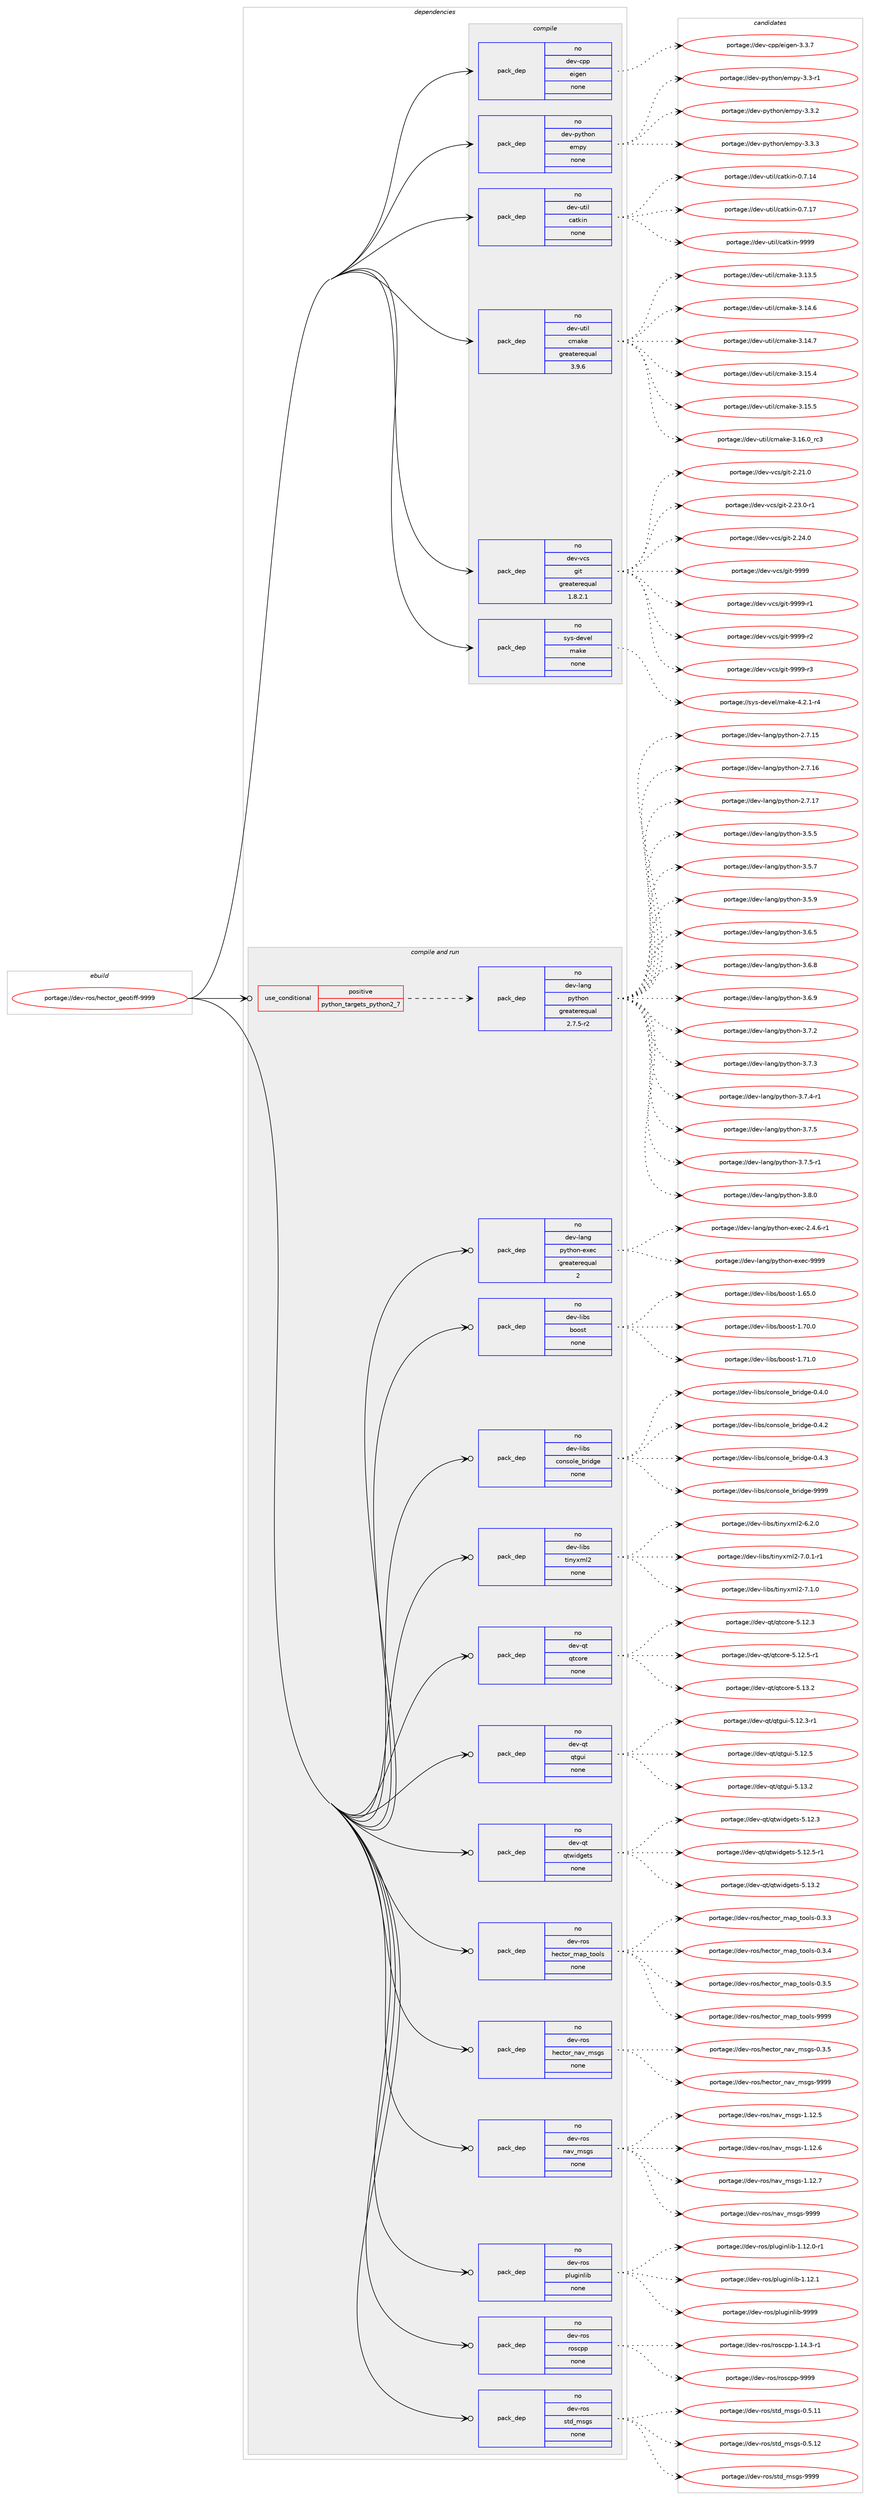 digraph prolog {

# *************
# Graph options
# *************

newrank=true;
concentrate=true;
compound=true;
graph [rankdir=LR,fontname=Helvetica,fontsize=10,ranksep=1.5];#, ranksep=2.5, nodesep=0.2];
edge  [arrowhead=vee];
node  [fontname=Helvetica,fontsize=10];

# **********
# The ebuild
# **********

subgraph cluster_leftcol {
color=gray;
rank=same;
label=<<i>ebuild</i>>;
id [label="portage://dev-ros/hector_geotiff-9999", color=red, width=4, href="../dev-ros/hector_geotiff-9999.svg"];
}

# ****************
# The dependencies
# ****************

subgraph cluster_midcol {
color=gray;
label=<<i>dependencies</i>>;
subgraph cluster_compile {
fillcolor="#eeeeee";
style=filled;
label=<<i>compile</i>>;
subgraph pack142354 {
dependency188537 [label=<<TABLE BORDER="0" CELLBORDER="1" CELLSPACING="0" CELLPADDING="4" WIDTH="220"><TR><TD ROWSPAN="6" CELLPADDING="30">pack_dep</TD></TR><TR><TD WIDTH="110">no</TD></TR><TR><TD>dev-cpp</TD></TR><TR><TD>eigen</TD></TR><TR><TD>none</TD></TR><TR><TD></TD></TR></TABLE>>, shape=none, color=blue];
}
id:e -> dependency188537:w [weight=20,style="solid",arrowhead="vee"];
subgraph pack142355 {
dependency188538 [label=<<TABLE BORDER="0" CELLBORDER="1" CELLSPACING="0" CELLPADDING="4" WIDTH="220"><TR><TD ROWSPAN="6" CELLPADDING="30">pack_dep</TD></TR><TR><TD WIDTH="110">no</TD></TR><TR><TD>dev-python</TD></TR><TR><TD>empy</TD></TR><TR><TD>none</TD></TR><TR><TD></TD></TR></TABLE>>, shape=none, color=blue];
}
id:e -> dependency188538:w [weight=20,style="solid",arrowhead="vee"];
subgraph pack142356 {
dependency188539 [label=<<TABLE BORDER="0" CELLBORDER="1" CELLSPACING="0" CELLPADDING="4" WIDTH="220"><TR><TD ROWSPAN="6" CELLPADDING="30">pack_dep</TD></TR><TR><TD WIDTH="110">no</TD></TR><TR><TD>dev-util</TD></TR><TR><TD>catkin</TD></TR><TR><TD>none</TD></TR><TR><TD></TD></TR></TABLE>>, shape=none, color=blue];
}
id:e -> dependency188539:w [weight=20,style="solid",arrowhead="vee"];
subgraph pack142357 {
dependency188540 [label=<<TABLE BORDER="0" CELLBORDER="1" CELLSPACING="0" CELLPADDING="4" WIDTH="220"><TR><TD ROWSPAN="6" CELLPADDING="30">pack_dep</TD></TR><TR><TD WIDTH="110">no</TD></TR><TR><TD>dev-util</TD></TR><TR><TD>cmake</TD></TR><TR><TD>greaterequal</TD></TR><TR><TD>3.9.6</TD></TR></TABLE>>, shape=none, color=blue];
}
id:e -> dependency188540:w [weight=20,style="solid",arrowhead="vee"];
subgraph pack142358 {
dependency188541 [label=<<TABLE BORDER="0" CELLBORDER="1" CELLSPACING="0" CELLPADDING="4" WIDTH="220"><TR><TD ROWSPAN="6" CELLPADDING="30">pack_dep</TD></TR><TR><TD WIDTH="110">no</TD></TR><TR><TD>dev-vcs</TD></TR><TR><TD>git</TD></TR><TR><TD>greaterequal</TD></TR><TR><TD>1.8.2.1</TD></TR></TABLE>>, shape=none, color=blue];
}
id:e -> dependency188541:w [weight=20,style="solid",arrowhead="vee"];
subgraph pack142359 {
dependency188542 [label=<<TABLE BORDER="0" CELLBORDER="1" CELLSPACING="0" CELLPADDING="4" WIDTH="220"><TR><TD ROWSPAN="6" CELLPADDING="30">pack_dep</TD></TR><TR><TD WIDTH="110">no</TD></TR><TR><TD>sys-devel</TD></TR><TR><TD>make</TD></TR><TR><TD>none</TD></TR><TR><TD></TD></TR></TABLE>>, shape=none, color=blue];
}
id:e -> dependency188542:w [weight=20,style="solid",arrowhead="vee"];
}
subgraph cluster_compileandrun {
fillcolor="#eeeeee";
style=filled;
label=<<i>compile and run</i>>;
subgraph cond42757 {
dependency188543 [label=<<TABLE BORDER="0" CELLBORDER="1" CELLSPACING="0" CELLPADDING="4"><TR><TD ROWSPAN="3" CELLPADDING="10">use_conditional</TD></TR><TR><TD>positive</TD></TR><TR><TD>python_targets_python2_7</TD></TR></TABLE>>, shape=none, color=red];
subgraph pack142360 {
dependency188544 [label=<<TABLE BORDER="0" CELLBORDER="1" CELLSPACING="0" CELLPADDING="4" WIDTH="220"><TR><TD ROWSPAN="6" CELLPADDING="30">pack_dep</TD></TR><TR><TD WIDTH="110">no</TD></TR><TR><TD>dev-lang</TD></TR><TR><TD>python</TD></TR><TR><TD>greaterequal</TD></TR><TR><TD>2.7.5-r2</TD></TR></TABLE>>, shape=none, color=blue];
}
dependency188543:e -> dependency188544:w [weight=20,style="dashed",arrowhead="vee"];
}
id:e -> dependency188543:w [weight=20,style="solid",arrowhead="odotvee"];
subgraph pack142361 {
dependency188545 [label=<<TABLE BORDER="0" CELLBORDER="1" CELLSPACING="0" CELLPADDING="4" WIDTH="220"><TR><TD ROWSPAN="6" CELLPADDING="30">pack_dep</TD></TR><TR><TD WIDTH="110">no</TD></TR><TR><TD>dev-lang</TD></TR><TR><TD>python-exec</TD></TR><TR><TD>greaterequal</TD></TR><TR><TD>2</TD></TR></TABLE>>, shape=none, color=blue];
}
id:e -> dependency188545:w [weight=20,style="solid",arrowhead="odotvee"];
subgraph pack142362 {
dependency188546 [label=<<TABLE BORDER="0" CELLBORDER="1" CELLSPACING="0" CELLPADDING="4" WIDTH="220"><TR><TD ROWSPAN="6" CELLPADDING="30">pack_dep</TD></TR><TR><TD WIDTH="110">no</TD></TR><TR><TD>dev-libs</TD></TR><TR><TD>boost</TD></TR><TR><TD>none</TD></TR><TR><TD></TD></TR></TABLE>>, shape=none, color=blue];
}
id:e -> dependency188546:w [weight=20,style="solid",arrowhead="odotvee"];
subgraph pack142363 {
dependency188547 [label=<<TABLE BORDER="0" CELLBORDER="1" CELLSPACING="0" CELLPADDING="4" WIDTH="220"><TR><TD ROWSPAN="6" CELLPADDING="30">pack_dep</TD></TR><TR><TD WIDTH="110">no</TD></TR><TR><TD>dev-libs</TD></TR><TR><TD>console_bridge</TD></TR><TR><TD>none</TD></TR><TR><TD></TD></TR></TABLE>>, shape=none, color=blue];
}
id:e -> dependency188547:w [weight=20,style="solid",arrowhead="odotvee"];
subgraph pack142364 {
dependency188548 [label=<<TABLE BORDER="0" CELLBORDER="1" CELLSPACING="0" CELLPADDING="4" WIDTH="220"><TR><TD ROWSPAN="6" CELLPADDING="30">pack_dep</TD></TR><TR><TD WIDTH="110">no</TD></TR><TR><TD>dev-libs</TD></TR><TR><TD>tinyxml2</TD></TR><TR><TD>none</TD></TR><TR><TD></TD></TR></TABLE>>, shape=none, color=blue];
}
id:e -> dependency188548:w [weight=20,style="solid",arrowhead="odotvee"];
subgraph pack142365 {
dependency188549 [label=<<TABLE BORDER="0" CELLBORDER="1" CELLSPACING="0" CELLPADDING="4" WIDTH="220"><TR><TD ROWSPAN="6" CELLPADDING="30">pack_dep</TD></TR><TR><TD WIDTH="110">no</TD></TR><TR><TD>dev-qt</TD></TR><TR><TD>qtcore</TD></TR><TR><TD>none</TD></TR><TR><TD></TD></TR></TABLE>>, shape=none, color=blue];
}
id:e -> dependency188549:w [weight=20,style="solid",arrowhead="odotvee"];
subgraph pack142366 {
dependency188550 [label=<<TABLE BORDER="0" CELLBORDER="1" CELLSPACING="0" CELLPADDING="4" WIDTH="220"><TR><TD ROWSPAN="6" CELLPADDING="30">pack_dep</TD></TR><TR><TD WIDTH="110">no</TD></TR><TR><TD>dev-qt</TD></TR><TR><TD>qtgui</TD></TR><TR><TD>none</TD></TR><TR><TD></TD></TR></TABLE>>, shape=none, color=blue];
}
id:e -> dependency188550:w [weight=20,style="solid",arrowhead="odotvee"];
subgraph pack142367 {
dependency188551 [label=<<TABLE BORDER="0" CELLBORDER="1" CELLSPACING="0" CELLPADDING="4" WIDTH="220"><TR><TD ROWSPAN="6" CELLPADDING="30">pack_dep</TD></TR><TR><TD WIDTH="110">no</TD></TR><TR><TD>dev-qt</TD></TR><TR><TD>qtwidgets</TD></TR><TR><TD>none</TD></TR><TR><TD></TD></TR></TABLE>>, shape=none, color=blue];
}
id:e -> dependency188551:w [weight=20,style="solid",arrowhead="odotvee"];
subgraph pack142368 {
dependency188552 [label=<<TABLE BORDER="0" CELLBORDER="1" CELLSPACING="0" CELLPADDING="4" WIDTH="220"><TR><TD ROWSPAN="6" CELLPADDING="30">pack_dep</TD></TR><TR><TD WIDTH="110">no</TD></TR><TR><TD>dev-ros</TD></TR><TR><TD>hector_map_tools</TD></TR><TR><TD>none</TD></TR><TR><TD></TD></TR></TABLE>>, shape=none, color=blue];
}
id:e -> dependency188552:w [weight=20,style="solid",arrowhead="odotvee"];
subgraph pack142369 {
dependency188553 [label=<<TABLE BORDER="0" CELLBORDER="1" CELLSPACING="0" CELLPADDING="4" WIDTH="220"><TR><TD ROWSPAN="6" CELLPADDING="30">pack_dep</TD></TR><TR><TD WIDTH="110">no</TD></TR><TR><TD>dev-ros</TD></TR><TR><TD>hector_nav_msgs</TD></TR><TR><TD>none</TD></TR><TR><TD></TD></TR></TABLE>>, shape=none, color=blue];
}
id:e -> dependency188553:w [weight=20,style="solid",arrowhead="odotvee"];
subgraph pack142370 {
dependency188554 [label=<<TABLE BORDER="0" CELLBORDER="1" CELLSPACING="0" CELLPADDING="4" WIDTH="220"><TR><TD ROWSPAN="6" CELLPADDING="30">pack_dep</TD></TR><TR><TD WIDTH="110">no</TD></TR><TR><TD>dev-ros</TD></TR><TR><TD>nav_msgs</TD></TR><TR><TD>none</TD></TR><TR><TD></TD></TR></TABLE>>, shape=none, color=blue];
}
id:e -> dependency188554:w [weight=20,style="solid",arrowhead="odotvee"];
subgraph pack142371 {
dependency188555 [label=<<TABLE BORDER="0" CELLBORDER="1" CELLSPACING="0" CELLPADDING="4" WIDTH="220"><TR><TD ROWSPAN="6" CELLPADDING="30">pack_dep</TD></TR><TR><TD WIDTH="110">no</TD></TR><TR><TD>dev-ros</TD></TR><TR><TD>pluginlib</TD></TR><TR><TD>none</TD></TR><TR><TD></TD></TR></TABLE>>, shape=none, color=blue];
}
id:e -> dependency188555:w [weight=20,style="solid",arrowhead="odotvee"];
subgraph pack142372 {
dependency188556 [label=<<TABLE BORDER="0" CELLBORDER="1" CELLSPACING="0" CELLPADDING="4" WIDTH="220"><TR><TD ROWSPAN="6" CELLPADDING="30">pack_dep</TD></TR><TR><TD WIDTH="110">no</TD></TR><TR><TD>dev-ros</TD></TR><TR><TD>roscpp</TD></TR><TR><TD>none</TD></TR><TR><TD></TD></TR></TABLE>>, shape=none, color=blue];
}
id:e -> dependency188556:w [weight=20,style="solid",arrowhead="odotvee"];
subgraph pack142373 {
dependency188557 [label=<<TABLE BORDER="0" CELLBORDER="1" CELLSPACING="0" CELLPADDING="4" WIDTH="220"><TR><TD ROWSPAN="6" CELLPADDING="30">pack_dep</TD></TR><TR><TD WIDTH="110">no</TD></TR><TR><TD>dev-ros</TD></TR><TR><TD>std_msgs</TD></TR><TR><TD>none</TD></TR><TR><TD></TD></TR></TABLE>>, shape=none, color=blue];
}
id:e -> dependency188557:w [weight=20,style="solid",arrowhead="odotvee"];
}
subgraph cluster_run {
fillcolor="#eeeeee";
style=filled;
label=<<i>run</i>>;
}
}

# **************
# The candidates
# **************

subgraph cluster_choices {
rank=same;
color=gray;
label=<<i>candidates</i>>;

subgraph choice142354 {
color=black;
nodesep=1;
choiceportage100101118459911211247101105103101110455146514655 [label="portage://dev-cpp/eigen-3.3.7", color=red, width=4,href="../dev-cpp/eigen-3.3.7.svg"];
dependency188537:e -> choiceportage100101118459911211247101105103101110455146514655:w [style=dotted,weight="100"];
}
subgraph choice142355 {
color=black;
nodesep=1;
choiceportage1001011184511212111610411111047101109112121455146514511449 [label="portage://dev-python/empy-3.3-r1", color=red, width=4,href="../dev-python/empy-3.3-r1.svg"];
choiceportage1001011184511212111610411111047101109112121455146514650 [label="portage://dev-python/empy-3.3.2", color=red, width=4,href="../dev-python/empy-3.3.2.svg"];
choiceportage1001011184511212111610411111047101109112121455146514651 [label="portage://dev-python/empy-3.3.3", color=red, width=4,href="../dev-python/empy-3.3.3.svg"];
dependency188538:e -> choiceportage1001011184511212111610411111047101109112121455146514511449:w [style=dotted,weight="100"];
dependency188538:e -> choiceportage1001011184511212111610411111047101109112121455146514650:w [style=dotted,weight="100"];
dependency188538:e -> choiceportage1001011184511212111610411111047101109112121455146514651:w [style=dotted,weight="100"];
}
subgraph choice142356 {
color=black;
nodesep=1;
choiceportage1001011184511711610510847999711610710511045484655464952 [label="portage://dev-util/catkin-0.7.14", color=red, width=4,href="../dev-util/catkin-0.7.14.svg"];
choiceportage1001011184511711610510847999711610710511045484655464955 [label="portage://dev-util/catkin-0.7.17", color=red, width=4,href="../dev-util/catkin-0.7.17.svg"];
choiceportage100101118451171161051084799971161071051104557575757 [label="portage://dev-util/catkin-9999", color=red, width=4,href="../dev-util/catkin-9999.svg"];
dependency188539:e -> choiceportage1001011184511711610510847999711610710511045484655464952:w [style=dotted,weight="100"];
dependency188539:e -> choiceportage1001011184511711610510847999711610710511045484655464955:w [style=dotted,weight="100"];
dependency188539:e -> choiceportage100101118451171161051084799971161071051104557575757:w [style=dotted,weight="100"];
}
subgraph choice142357 {
color=black;
nodesep=1;
choiceportage1001011184511711610510847991099710710145514649514653 [label="portage://dev-util/cmake-3.13.5", color=red, width=4,href="../dev-util/cmake-3.13.5.svg"];
choiceportage1001011184511711610510847991099710710145514649524654 [label="portage://dev-util/cmake-3.14.6", color=red, width=4,href="../dev-util/cmake-3.14.6.svg"];
choiceportage1001011184511711610510847991099710710145514649524655 [label="portage://dev-util/cmake-3.14.7", color=red, width=4,href="../dev-util/cmake-3.14.7.svg"];
choiceportage1001011184511711610510847991099710710145514649534652 [label="portage://dev-util/cmake-3.15.4", color=red, width=4,href="../dev-util/cmake-3.15.4.svg"];
choiceportage1001011184511711610510847991099710710145514649534653 [label="portage://dev-util/cmake-3.15.5", color=red, width=4,href="../dev-util/cmake-3.15.5.svg"];
choiceportage1001011184511711610510847991099710710145514649544648951149951 [label="portage://dev-util/cmake-3.16.0_rc3", color=red, width=4,href="../dev-util/cmake-3.16.0_rc3.svg"];
dependency188540:e -> choiceportage1001011184511711610510847991099710710145514649514653:w [style=dotted,weight="100"];
dependency188540:e -> choiceportage1001011184511711610510847991099710710145514649524654:w [style=dotted,weight="100"];
dependency188540:e -> choiceportage1001011184511711610510847991099710710145514649524655:w [style=dotted,weight="100"];
dependency188540:e -> choiceportage1001011184511711610510847991099710710145514649534652:w [style=dotted,weight="100"];
dependency188540:e -> choiceportage1001011184511711610510847991099710710145514649534653:w [style=dotted,weight="100"];
dependency188540:e -> choiceportage1001011184511711610510847991099710710145514649544648951149951:w [style=dotted,weight="100"];
}
subgraph choice142358 {
color=black;
nodesep=1;
choiceportage10010111845118991154710310511645504650494648 [label="portage://dev-vcs/git-2.21.0", color=red, width=4,href="../dev-vcs/git-2.21.0.svg"];
choiceportage100101118451189911547103105116455046505146484511449 [label="portage://dev-vcs/git-2.23.0-r1", color=red, width=4,href="../dev-vcs/git-2.23.0-r1.svg"];
choiceportage10010111845118991154710310511645504650524648 [label="portage://dev-vcs/git-2.24.0", color=red, width=4,href="../dev-vcs/git-2.24.0.svg"];
choiceportage1001011184511899115471031051164557575757 [label="portage://dev-vcs/git-9999", color=red, width=4,href="../dev-vcs/git-9999.svg"];
choiceportage10010111845118991154710310511645575757574511449 [label="portage://dev-vcs/git-9999-r1", color=red, width=4,href="../dev-vcs/git-9999-r1.svg"];
choiceportage10010111845118991154710310511645575757574511450 [label="portage://dev-vcs/git-9999-r2", color=red, width=4,href="../dev-vcs/git-9999-r2.svg"];
choiceportage10010111845118991154710310511645575757574511451 [label="portage://dev-vcs/git-9999-r3", color=red, width=4,href="../dev-vcs/git-9999-r3.svg"];
dependency188541:e -> choiceportage10010111845118991154710310511645504650494648:w [style=dotted,weight="100"];
dependency188541:e -> choiceportage100101118451189911547103105116455046505146484511449:w [style=dotted,weight="100"];
dependency188541:e -> choiceportage10010111845118991154710310511645504650524648:w [style=dotted,weight="100"];
dependency188541:e -> choiceportage1001011184511899115471031051164557575757:w [style=dotted,weight="100"];
dependency188541:e -> choiceportage10010111845118991154710310511645575757574511449:w [style=dotted,weight="100"];
dependency188541:e -> choiceportage10010111845118991154710310511645575757574511450:w [style=dotted,weight="100"];
dependency188541:e -> choiceportage10010111845118991154710310511645575757574511451:w [style=dotted,weight="100"];
}
subgraph choice142359 {
color=black;
nodesep=1;
choiceportage1151211154510010111810110847109971071014552465046494511452 [label="portage://sys-devel/make-4.2.1-r4", color=red, width=4,href="../sys-devel/make-4.2.1-r4.svg"];
dependency188542:e -> choiceportage1151211154510010111810110847109971071014552465046494511452:w [style=dotted,weight="100"];
}
subgraph choice142360 {
color=black;
nodesep=1;
choiceportage10010111845108971101034711212111610411111045504655464953 [label="portage://dev-lang/python-2.7.15", color=red, width=4,href="../dev-lang/python-2.7.15.svg"];
choiceportage10010111845108971101034711212111610411111045504655464954 [label="portage://dev-lang/python-2.7.16", color=red, width=4,href="../dev-lang/python-2.7.16.svg"];
choiceportage10010111845108971101034711212111610411111045504655464955 [label="portage://dev-lang/python-2.7.17", color=red, width=4,href="../dev-lang/python-2.7.17.svg"];
choiceportage100101118451089711010347112121116104111110455146534653 [label="portage://dev-lang/python-3.5.5", color=red, width=4,href="../dev-lang/python-3.5.5.svg"];
choiceportage100101118451089711010347112121116104111110455146534655 [label="portage://dev-lang/python-3.5.7", color=red, width=4,href="../dev-lang/python-3.5.7.svg"];
choiceportage100101118451089711010347112121116104111110455146534657 [label="portage://dev-lang/python-3.5.9", color=red, width=4,href="../dev-lang/python-3.5.9.svg"];
choiceportage100101118451089711010347112121116104111110455146544653 [label="portage://dev-lang/python-3.6.5", color=red, width=4,href="../dev-lang/python-3.6.5.svg"];
choiceportage100101118451089711010347112121116104111110455146544656 [label="portage://dev-lang/python-3.6.8", color=red, width=4,href="../dev-lang/python-3.6.8.svg"];
choiceportage100101118451089711010347112121116104111110455146544657 [label="portage://dev-lang/python-3.6.9", color=red, width=4,href="../dev-lang/python-3.6.9.svg"];
choiceportage100101118451089711010347112121116104111110455146554650 [label="portage://dev-lang/python-3.7.2", color=red, width=4,href="../dev-lang/python-3.7.2.svg"];
choiceportage100101118451089711010347112121116104111110455146554651 [label="portage://dev-lang/python-3.7.3", color=red, width=4,href="../dev-lang/python-3.7.3.svg"];
choiceportage1001011184510897110103471121211161041111104551465546524511449 [label="portage://dev-lang/python-3.7.4-r1", color=red, width=4,href="../dev-lang/python-3.7.4-r1.svg"];
choiceportage100101118451089711010347112121116104111110455146554653 [label="portage://dev-lang/python-3.7.5", color=red, width=4,href="../dev-lang/python-3.7.5.svg"];
choiceportage1001011184510897110103471121211161041111104551465546534511449 [label="portage://dev-lang/python-3.7.5-r1", color=red, width=4,href="../dev-lang/python-3.7.5-r1.svg"];
choiceportage100101118451089711010347112121116104111110455146564648 [label="portage://dev-lang/python-3.8.0", color=red, width=4,href="../dev-lang/python-3.8.0.svg"];
dependency188544:e -> choiceportage10010111845108971101034711212111610411111045504655464953:w [style=dotted,weight="100"];
dependency188544:e -> choiceportage10010111845108971101034711212111610411111045504655464954:w [style=dotted,weight="100"];
dependency188544:e -> choiceportage10010111845108971101034711212111610411111045504655464955:w [style=dotted,weight="100"];
dependency188544:e -> choiceportage100101118451089711010347112121116104111110455146534653:w [style=dotted,weight="100"];
dependency188544:e -> choiceportage100101118451089711010347112121116104111110455146534655:w [style=dotted,weight="100"];
dependency188544:e -> choiceportage100101118451089711010347112121116104111110455146534657:w [style=dotted,weight="100"];
dependency188544:e -> choiceportage100101118451089711010347112121116104111110455146544653:w [style=dotted,weight="100"];
dependency188544:e -> choiceportage100101118451089711010347112121116104111110455146544656:w [style=dotted,weight="100"];
dependency188544:e -> choiceportage100101118451089711010347112121116104111110455146544657:w [style=dotted,weight="100"];
dependency188544:e -> choiceportage100101118451089711010347112121116104111110455146554650:w [style=dotted,weight="100"];
dependency188544:e -> choiceportage100101118451089711010347112121116104111110455146554651:w [style=dotted,weight="100"];
dependency188544:e -> choiceportage1001011184510897110103471121211161041111104551465546524511449:w [style=dotted,weight="100"];
dependency188544:e -> choiceportage100101118451089711010347112121116104111110455146554653:w [style=dotted,weight="100"];
dependency188544:e -> choiceportage1001011184510897110103471121211161041111104551465546534511449:w [style=dotted,weight="100"];
dependency188544:e -> choiceportage100101118451089711010347112121116104111110455146564648:w [style=dotted,weight="100"];
}
subgraph choice142361 {
color=black;
nodesep=1;
choiceportage10010111845108971101034711212111610411111045101120101994550465246544511449 [label="portage://dev-lang/python-exec-2.4.6-r1", color=red, width=4,href="../dev-lang/python-exec-2.4.6-r1.svg"];
choiceportage10010111845108971101034711212111610411111045101120101994557575757 [label="portage://dev-lang/python-exec-9999", color=red, width=4,href="../dev-lang/python-exec-9999.svg"];
dependency188545:e -> choiceportage10010111845108971101034711212111610411111045101120101994550465246544511449:w [style=dotted,weight="100"];
dependency188545:e -> choiceportage10010111845108971101034711212111610411111045101120101994557575757:w [style=dotted,weight="100"];
}
subgraph choice142362 {
color=black;
nodesep=1;
choiceportage1001011184510810598115479811111111511645494654534648 [label="portage://dev-libs/boost-1.65.0", color=red, width=4,href="../dev-libs/boost-1.65.0.svg"];
choiceportage1001011184510810598115479811111111511645494655484648 [label="portage://dev-libs/boost-1.70.0", color=red, width=4,href="../dev-libs/boost-1.70.0.svg"];
choiceportage1001011184510810598115479811111111511645494655494648 [label="portage://dev-libs/boost-1.71.0", color=red, width=4,href="../dev-libs/boost-1.71.0.svg"];
dependency188546:e -> choiceportage1001011184510810598115479811111111511645494654534648:w [style=dotted,weight="100"];
dependency188546:e -> choiceportage1001011184510810598115479811111111511645494655484648:w [style=dotted,weight="100"];
dependency188546:e -> choiceportage1001011184510810598115479811111111511645494655494648:w [style=dotted,weight="100"];
}
subgraph choice142363 {
color=black;
nodesep=1;
choiceportage100101118451081059811547991111101151111081019598114105100103101454846524648 [label="portage://dev-libs/console_bridge-0.4.0", color=red, width=4,href="../dev-libs/console_bridge-0.4.0.svg"];
choiceportage100101118451081059811547991111101151111081019598114105100103101454846524650 [label="portage://dev-libs/console_bridge-0.4.2", color=red, width=4,href="../dev-libs/console_bridge-0.4.2.svg"];
choiceportage100101118451081059811547991111101151111081019598114105100103101454846524651 [label="portage://dev-libs/console_bridge-0.4.3", color=red, width=4,href="../dev-libs/console_bridge-0.4.3.svg"];
choiceportage1001011184510810598115479911111011511110810195981141051001031014557575757 [label="portage://dev-libs/console_bridge-9999", color=red, width=4,href="../dev-libs/console_bridge-9999.svg"];
dependency188547:e -> choiceportage100101118451081059811547991111101151111081019598114105100103101454846524648:w [style=dotted,weight="100"];
dependency188547:e -> choiceportage100101118451081059811547991111101151111081019598114105100103101454846524650:w [style=dotted,weight="100"];
dependency188547:e -> choiceportage100101118451081059811547991111101151111081019598114105100103101454846524651:w [style=dotted,weight="100"];
dependency188547:e -> choiceportage1001011184510810598115479911111011511110810195981141051001031014557575757:w [style=dotted,weight="100"];
}
subgraph choice142364 {
color=black;
nodesep=1;
choiceportage10010111845108105981154711610511012112010910850455446504648 [label="portage://dev-libs/tinyxml2-6.2.0", color=red, width=4,href="../dev-libs/tinyxml2-6.2.0.svg"];
choiceportage100101118451081059811547116105110121120109108504555464846494511449 [label="portage://dev-libs/tinyxml2-7.0.1-r1", color=red, width=4,href="../dev-libs/tinyxml2-7.0.1-r1.svg"];
choiceportage10010111845108105981154711610511012112010910850455546494648 [label="portage://dev-libs/tinyxml2-7.1.0", color=red, width=4,href="../dev-libs/tinyxml2-7.1.0.svg"];
dependency188548:e -> choiceportage10010111845108105981154711610511012112010910850455446504648:w [style=dotted,weight="100"];
dependency188548:e -> choiceportage100101118451081059811547116105110121120109108504555464846494511449:w [style=dotted,weight="100"];
dependency188548:e -> choiceportage10010111845108105981154711610511012112010910850455546494648:w [style=dotted,weight="100"];
}
subgraph choice142365 {
color=black;
nodesep=1;
choiceportage10010111845113116471131169911111410145534649504651 [label="portage://dev-qt/qtcore-5.12.3", color=red, width=4,href="../dev-qt/qtcore-5.12.3.svg"];
choiceportage100101118451131164711311699111114101455346495046534511449 [label="portage://dev-qt/qtcore-5.12.5-r1", color=red, width=4,href="../dev-qt/qtcore-5.12.5-r1.svg"];
choiceportage10010111845113116471131169911111410145534649514650 [label="portage://dev-qt/qtcore-5.13.2", color=red, width=4,href="../dev-qt/qtcore-5.13.2.svg"];
dependency188549:e -> choiceportage10010111845113116471131169911111410145534649504651:w [style=dotted,weight="100"];
dependency188549:e -> choiceportage100101118451131164711311699111114101455346495046534511449:w [style=dotted,weight="100"];
dependency188549:e -> choiceportage10010111845113116471131169911111410145534649514650:w [style=dotted,weight="100"];
}
subgraph choice142366 {
color=black;
nodesep=1;
choiceportage1001011184511311647113116103117105455346495046514511449 [label="portage://dev-qt/qtgui-5.12.3-r1", color=red, width=4,href="../dev-qt/qtgui-5.12.3-r1.svg"];
choiceportage100101118451131164711311610311710545534649504653 [label="portage://dev-qt/qtgui-5.12.5", color=red, width=4,href="../dev-qt/qtgui-5.12.5.svg"];
choiceportage100101118451131164711311610311710545534649514650 [label="portage://dev-qt/qtgui-5.13.2", color=red, width=4,href="../dev-qt/qtgui-5.13.2.svg"];
dependency188550:e -> choiceportage1001011184511311647113116103117105455346495046514511449:w [style=dotted,weight="100"];
dependency188550:e -> choiceportage100101118451131164711311610311710545534649504653:w [style=dotted,weight="100"];
dependency188550:e -> choiceportage100101118451131164711311610311710545534649514650:w [style=dotted,weight="100"];
}
subgraph choice142367 {
color=black;
nodesep=1;
choiceportage100101118451131164711311611910510010310111611545534649504651 [label="portage://dev-qt/qtwidgets-5.12.3", color=red, width=4,href="../dev-qt/qtwidgets-5.12.3.svg"];
choiceportage1001011184511311647113116119105100103101116115455346495046534511449 [label="portage://dev-qt/qtwidgets-5.12.5-r1", color=red, width=4,href="../dev-qt/qtwidgets-5.12.5-r1.svg"];
choiceportage100101118451131164711311611910510010310111611545534649514650 [label="portage://dev-qt/qtwidgets-5.13.2", color=red, width=4,href="../dev-qt/qtwidgets-5.13.2.svg"];
dependency188551:e -> choiceportage100101118451131164711311611910510010310111611545534649504651:w [style=dotted,weight="100"];
dependency188551:e -> choiceportage1001011184511311647113116119105100103101116115455346495046534511449:w [style=dotted,weight="100"];
dependency188551:e -> choiceportage100101118451131164711311611910510010310111611545534649514650:w [style=dotted,weight="100"];
}
subgraph choice142368 {
color=black;
nodesep=1;
choiceportage100101118451141111154710410199116111114951099711295116111111108115454846514651 [label="portage://dev-ros/hector_map_tools-0.3.3", color=red, width=4,href="../dev-ros/hector_map_tools-0.3.3.svg"];
choiceportage100101118451141111154710410199116111114951099711295116111111108115454846514652 [label="portage://dev-ros/hector_map_tools-0.3.4", color=red, width=4,href="../dev-ros/hector_map_tools-0.3.4.svg"];
choiceportage100101118451141111154710410199116111114951099711295116111111108115454846514653 [label="portage://dev-ros/hector_map_tools-0.3.5", color=red, width=4,href="../dev-ros/hector_map_tools-0.3.5.svg"];
choiceportage1001011184511411111547104101991161111149510997112951161111111081154557575757 [label="portage://dev-ros/hector_map_tools-9999", color=red, width=4,href="../dev-ros/hector_map_tools-9999.svg"];
dependency188552:e -> choiceportage100101118451141111154710410199116111114951099711295116111111108115454846514651:w [style=dotted,weight="100"];
dependency188552:e -> choiceportage100101118451141111154710410199116111114951099711295116111111108115454846514652:w [style=dotted,weight="100"];
dependency188552:e -> choiceportage100101118451141111154710410199116111114951099711295116111111108115454846514653:w [style=dotted,weight="100"];
dependency188552:e -> choiceportage1001011184511411111547104101991161111149510997112951161111111081154557575757:w [style=dotted,weight="100"];
}
subgraph choice142369 {
color=black;
nodesep=1;
choiceportage100101118451141111154710410199116111114951109711895109115103115454846514653 [label="portage://dev-ros/hector_nav_msgs-0.3.5", color=red, width=4,href="../dev-ros/hector_nav_msgs-0.3.5.svg"];
choiceportage1001011184511411111547104101991161111149511097118951091151031154557575757 [label="portage://dev-ros/hector_nav_msgs-9999", color=red, width=4,href="../dev-ros/hector_nav_msgs-9999.svg"];
dependency188553:e -> choiceportage100101118451141111154710410199116111114951109711895109115103115454846514653:w [style=dotted,weight="100"];
dependency188553:e -> choiceportage1001011184511411111547104101991161111149511097118951091151031154557575757:w [style=dotted,weight="100"];
}
subgraph choice142370 {
color=black;
nodesep=1;
choiceportage1001011184511411111547110971189510911510311545494649504653 [label="portage://dev-ros/nav_msgs-1.12.5", color=red, width=4,href="../dev-ros/nav_msgs-1.12.5.svg"];
choiceportage1001011184511411111547110971189510911510311545494649504654 [label="portage://dev-ros/nav_msgs-1.12.6", color=red, width=4,href="../dev-ros/nav_msgs-1.12.6.svg"];
choiceportage1001011184511411111547110971189510911510311545494649504655 [label="portage://dev-ros/nav_msgs-1.12.7", color=red, width=4,href="../dev-ros/nav_msgs-1.12.7.svg"];
choiceportage100101118451141111154711097118951091151031154557575757 [label="portage://dev-ros/nav_msgs-9999", color=red, width=4,href="../dev-ros/nav_msgs-9999.svg"];
dependency188554:e -> choiceportage1001011184511411111547110971189510911510311545494649504653:w [style=dotted,weight="100"];
dependency188554:e -> choiceportage1001011184511411111547110971189510911510311545494649504654:w [style=dotted,weight="100"];
dependency188554:e -> choiceportage1001011184511411111547110971189510911510311545494649504655:w [style=dotted,weight="100"];
dependency188554:e -> choiceportage100101118451141111154711097118951091151031154557575757:w [style=dotted,weight="100"];
}
subgraph choice142371 {
color=black;
nodesep=1;
choiceportage100101118451141111154711210811710310511010810598454946495046484511449 [label="portage://dev-ros/pluginlib-1.12.0-r1", color=red, width=4,href="../dev-ros/pluginlib-1.12.0-r1.svg"];
choiceportage10010111845114111115471121081171031051101081059845494649504649 [label="portage://dev-ros/pluginlib-1.12.1", color=red, width=4,href="../dev-ros/pluginlib-1.12.1.svg"];
choiceportage1001011184511411111547112108117103105110108105984557575757 [label="portage://dev-ros/pluginlib-9999", color=red, width=4,href="../dev-ros/pluginlib-9999.svg"];
dependency188555:e -> choiceportage100101118451141111154711210811710310511010810598454946495046484511449:w [style=dotted,weight="100"];
dependency188555:e -> choiceportage10010111845114111115471121081171031051101081059845494649504649:w [style=dotted,weight="100"];
dependency188555:e -> choiceportage1001011184511411111547112108117103105110108105984557575757:w [style=dotted,weight="100"];
}
subgraph choice142372 {
color=black;
nodesep=1;
choiceportage100101118451141111154711411111599112112454946495246514511449 [label="portage://dev-ros/roscpp-1.14.3-r1", color=red, width=4,href="../dev-ros/roscpp-1.14.3-r1.svg"];
choiceportage1001011184511411111547114111115991121124557575757 [label="portage://dev-ros/roscpp-9999", color=red, width=4,href="../dev-ros/roscpp-9999.svg"];
dependency188556:e -> choiceportage100101118451141111154711411111599112112454946495246514511449:w [style=dotted,weight="100"];
dependency188556:e -> choiceportage1001011184511411111547114111115991121124557575757:w [style=dotted,weight="100"];
}
subgraph choice142373 {
color=black;
nodesep=1;
choiceportage10010111845114111115471151161009510911510311545484653464949 [label="portage://dev-ros/std_msgs-0.5.11", color=red, width=4,href="../dev-ros/std_msgs-0.5.11.svg"];
choiceportage10010111845114111115471151161009510911510311545484653464950 [label="portage://dev-ros/std_msgs-0.5.12", color=red, width=4,href="../dev-ros/std_msgs-0.5.12.svg"];
choiceportage1001011184511411111547115116100951091151031154557575757 [label="portage://dev-ros/std_msgs-9999", color=red, width=4,href="../dev-ros/std_msgs-9999.svg"];
dependency188557:e -> choiceportage10010111845114111115471151161009510911510311545484653464949:w [style=dotted,weight="100"];
dependency188557:e -> choiceportage10010111845114111115471151161009510911510311545484653464950:w [style=dotted,weight="100"];
dependency188557:e -> choiceportage1001011184511411111547115116100951091151031154557575757:w [style=dotted,weight="100"];
}
}

}
